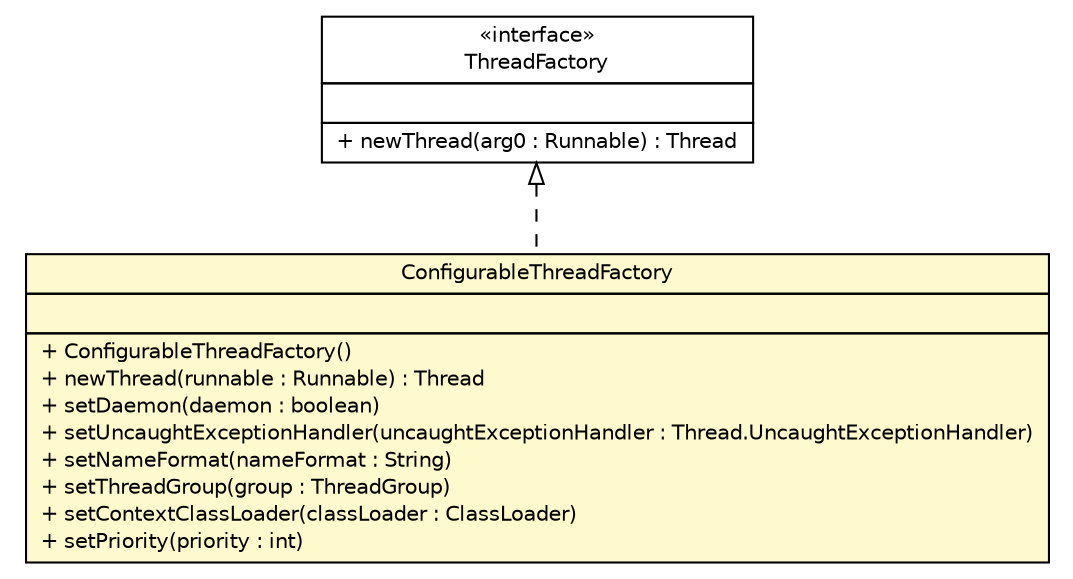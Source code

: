#!/usr/local/bin/dot
#
# Class diagram 
# Generated by UMLGraph version R5_6 (http://www.umlgraph.org/)
#

digraph G {
	edge [fontname="Helvetica",fontsize=10,labelfontname="Helvetica",labelfontsize=10];
	node [fontname="Helvetica",fontsize=10,shape=plaintext];
	nodesep=0.25;
	ranksep=0.5;
	// sorcer.util.ConfigurableThreadFactory
	c135914 [label=<<table title="sorcer.util.ConfigurableThreadFactory" border="0" cellborder="1" cellspacing="0" cellpadding="2" port="p" bgcolor="lemonChiffon" href="./ConfigurableThreadFactory.html">
		<tr><td><table border="0" cellspacing="0" cellpadding="1">
<tr><td align="center" balign="center"> ConfigurableThreadFactory </td></tr>
		</table></td></tr>
		<tr><td><table border="0" cellspacing="0" cellpadding="1">
<tr><td align="left" balign="left">  </td></tr>
		</table></td></tr>
		<tr><td><table border="0" cellspacing="0" cellpadding="1">
<tr><td align="left" balign="left"> + ConfigurableThreadFactory() </td></tr>
<tr><td align="left" balign="left"> + newThread(runnable : Runnable) : Thread </td></tr>
<tr><td align="left" balign="left"> + setDaemon(daemon : boolean) </td></tr>
<tr><td align="left" balign="left"> + setUncaughtExceptionHandler(uncaughtExceptionHandler : Thread.UncaughtExceptionHandler) </td></tr>
<tr><td align="left" balign="left"> + setNameFormat(nameFormat : String) </td></tr>
<tr><td align="left" balign="left"> + setThreadGroup(group : ThreadGroup) </td></tr>
<tr><td align="left" balign="left"> + setContextClassLoader(classLoader : ClassLoader) </td></tr>
<tr><td align="left" balign="left"> + setPriority(priority : int) </td></tr>
		</table></td></tr>
		</table>>, URL="./ConfigurableThreadFactory.html", fontname="Helvetica", fontcolor="black", fontsize=10.0];
	//sorcer.util.ConfigurableThreadFactory implements java.util.concurrent.ThreadFactory
	c136555:p -> c135914:p [dir=back,arrowtail=empty,style=dashed];
	// java.util.concurrent.ThreadFactory
	c136555 [label=<<table title="java.util.concurrent.ThreadFactory" border="0" cellborder="1" cellspacing="0" cellpadding="2" port="p" href="http://docs.oracle.com/javase/7/docs/api/java/util/concurrent/ThreadFactory.html">
		<tr><td><table border="0" cellspacing="0" cellpadding="1">
<tr><td align="center" balign="center"> &#171;interface&#187; </td></tr>
<tr><td align="center" balign="center"> ThreadFactory </td></tr>
		</table></td></tr>
		<tr><td><table border="0" cellspacing="0" cellpadding="1">
<tr><td align="left" balign="left">  </td></tr>
		</table></td></tr>
		<tr><td><table border="0" cellspacing="0" cellpadding="1">
<tr><td align="left" balign="left"> + newThread(arg0 : Runnable) : Thread </td></tr>
		</table></td></tr>
		</table>>, URL="http://docs.oracle.com/javase/7/docs/api/java/util/concurrent/ThreadFactory.html", fontname="Helvetica", fontcolor="black", fontsize=10.0];
}

